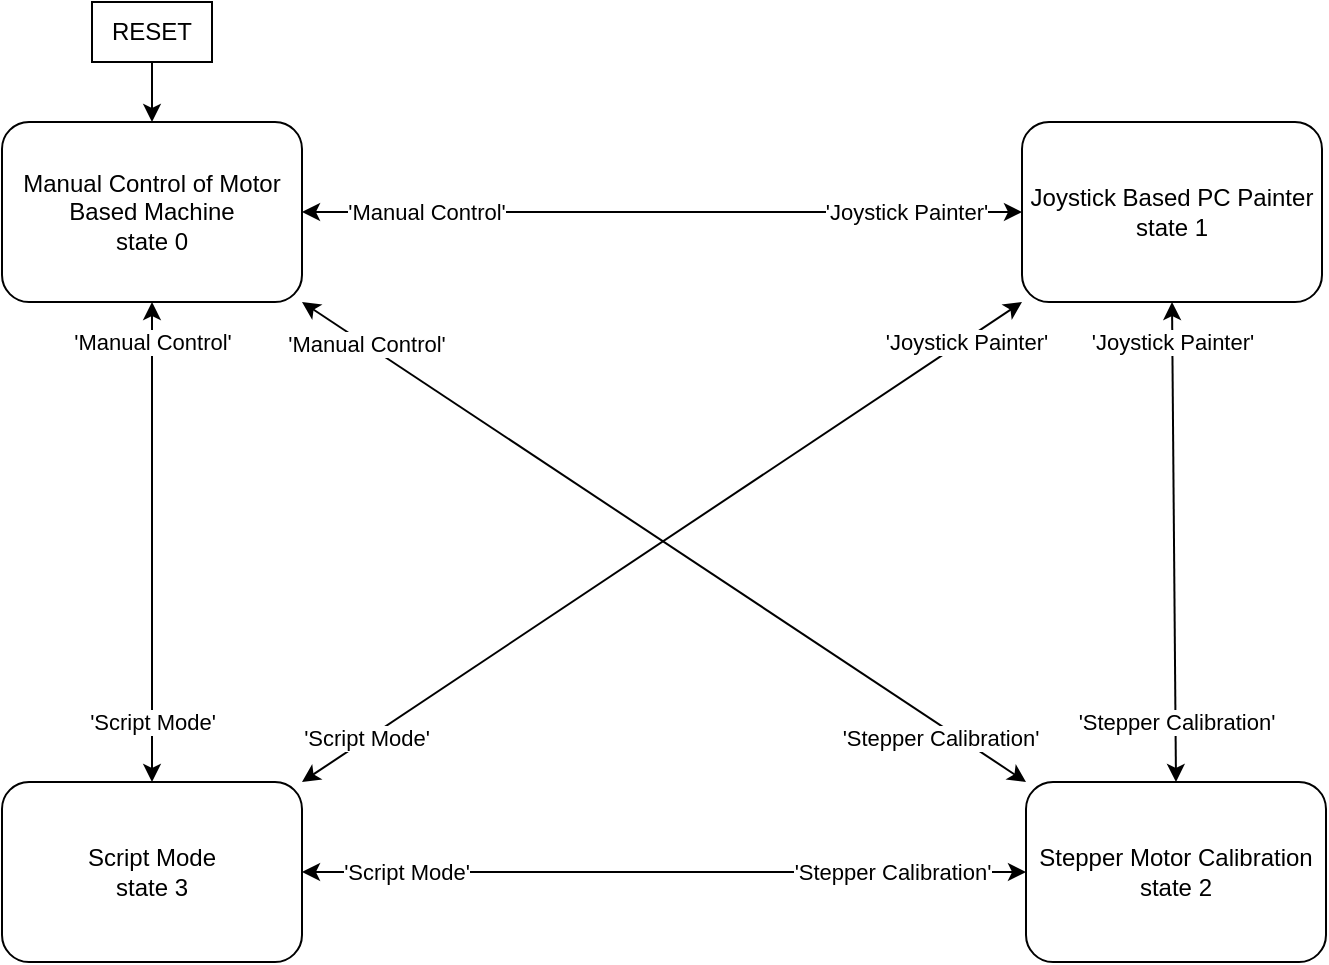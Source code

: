 <mxfile version="24.7.7" pages="3">
  <diagram name="General FSM" id="eh6xwYXdlgy1LYGolRj9">
    <mxGraphModel dx="1155" dy="624" grid="1" gridSize="10" guides="1" tooltips="1" connect="1" arrows="1" fold="1" page="1" pageScale="1" pageWidth="827" pageHeight="1169" background="none" math="0" shadow="0">
      <root>
        <mxCell id="0" />
        <mxCell id="1" parent="0" />
        <mxCell id="Lc3KypAjGT7oZhg8iTuu-1" value="&lt;div&gt;&lt;span style=&quot;background-color: initial;&quot;&gt;Manual Control of Motor Based Machine&lt;/span&gt;&lt;/div&gt;&lt;div&gt;state 0&lt;/div&gt;" style="rounded=1;whiteSpace=wrap;html=1;" parent="1" vertex="1">
          <mxGeometry x="108" y="100" width="150" height="90" as="geometry" />
        </mxCell>
        <mxCell id="Lc3KypAjGT7oZhg8iTuu-8" style="edgeStyle=orthogonalEdgeStyle;rounded=0;orthogonalLoop=1;jettySize=auto;html=1;entryX=0.5;entryY=0;entryDx=0;entryDy=0;" parent="1" source="Lc3KypAjGT7oZhg8iTuu-4" target="Lc3KypAjGT7oZhg8iTuu-1" edge="1">
          <mxGeometry relative="1" as="geometry" />
        </mxCell>
        <mxCell id="Lc3KypAjGT7oZhg8iTuu-4" value="RESET" style="rounded=0;whiteSpace=wrap;html=1;" parent="1" vertex="1">
          <mxGeometry x="153" y="40" width="60" height="30" as="geometry" />
        </mxCell>
        <mxCell id="Lc3KypAjGT7oZhg8iTuu-5" value="&lt;div&gt;Joystick Based PC Painter&lt;/div&gt;&lt;div&gt;state 1&lt;/div&gt;" style="rounded=1;whiteSpace=wrap;html=1;" parent="1" vertex="1">
          <mxGeometry x="618" y="100" width="150" height="90" as="geometry" />
        </mxCell>
        <mxCell id="Lc3KypAjGT7oZhg8iTuu-9" value="&lt;div&gt;Stepper Motor Calibration&lt;/div&gt;&lt;div&gt;state 2&lt;/div&gt;" style="rounded=1;whiteSpace=wrap;html=1;" parent="1" vertex="1">
          <mxGeometry x="620" y="430" width="150" height="90" as="geometry" />
        </mxCell>
        <mxCell id="Lc3KypAjGT7oZhg8iTuu-10" value="&lt;div&gt;Script Mode&lt;/div&gt;&lt;div&gt;state 3&lt;/div&gt;" style="rounded=1;whiteSpace=wrap;html=1;" parent="1" vertex="1">
          <mxGeometry x="108" y="430" width="150" height="90" as="geometry" />
        </mxCell>
        <mxCell id="4c53a6ffWKbErSLZDWIH-10" value="" style="endArrow=classic;startArrow=classic;html=1;rounded=0;entryX=0;entryY=0.5;entryDx=0;entryDy=0;exitX=1;exitY=0.5;exitDx=0;exitDy=0;" parent="1" source="Lc3KypAjGT7oZhg8iTuu-1" target="Lc3KypAjGT7oZhg8iTuu-5" edge="1">
          <mxGeometry width="50" height="50" relative="1" as="geometry">
            <mxPoint x="418" y="410" as="sourcePoint" />
            <mxPoint x="468" y="360" as="targetPoint" />
            <Array as="points" />
          </mxGeometry>
        </mxCell>
        <mxCell id="4c53a6ffWKbErSLZDWIH-11" value="&#39;Joystick Painter&#39;" style="edgeLabel;html=1;align=center;verticalAlign=middle;resizable=0;points=[];" parent="4c53a6ffWKbErSLZDWIH-10" vertex="1" connectable="0">
          <mxGeometry x="0.739" y="-5" relative="1" as="geometry">
            <mxPoint x="-11" y="-5" as="offset" />
          </mxGeometry>
        </mxCell>
        <mxCell id="4c53a6ffWKbErSLZDWIH-13" value="" style="endArrow=classic;startArrow=classic;html=1;rounded=0;entryX=0.5;entryY=1;entryDx=0;entryDy=0;exitX=0.5;exitY=0;exitDx=0;exitDy=0;" parent="1" source="Lc3KypAjGT7oZhg8iTuu-10" target="Lc3KypAjGT7oZhg8iTuu-1" edge="1">
          <mxGeometry width="50" height="50" relative="1" as="geometry">
            <mxPoint x="418" y="410" as="sourcePoint" />
            <mxPoint x="468" y="360" as="targetPoint" />
          </mxGeometry>
        </mxCell>
        <mxCell id="4c53a6ffWKbErSLZDWIH-21" value="" style="endArrow=classic;startArrow=classic;html=1;rounded=0;exitX=1;exitY=1;exitDx=0;exitDy=0;entryX=0;entryY=0;entryDx=0;entryDy=0;" parent="1" source="Lc3KypAjGT7oZhg8iTuu-1" target="Lc3KypAjGT7oZhg8iTuu-9" edge="1">
          <mxGeometry width="50" height="50" relative="1" as="geometry">
            <mxPoint x="658" y="490" as="sourcePoint" />
            <mxPoint x="708" y="440" as="targetPoint" />
            <Array as="points" />
          </mxGeometry>
        </mxCell>
        <mxCell id="4c53a6ffWKbErSLZDWIH-22" value="&#39;Manual Control&#39;" style="edgeLabel;html=1;align=center;verticalAlign=middle;resizable=0;points=[];" parent="4c53a6ffWKbErSLZDWIH-21" vertex="1" connectable="0">
          <mxGeometry x="-0.965" y="1" relative="1" as="geometry">
            <mxPoint x="25" y="17" as="offset" />
          </mxGeometry>
        </mxCell>
        <mxCell id="4c53a6ffWKbErSLZDWIH-26" value="" style="endArrow=classic;startArrow=classic;html=1;rounded=0;exitX=0.5;exitY=0;exitDx=0;exitDy=0;entryX=0.5;entryY=1;entryDx=0;entryDy=0;" parent="1" source="Lc3KypAjGT7oZhg8iTuu-9" target="Lc3KypAjGT7oZhg8iTuu-5" edge="1">
          <mxGeometry width="50" height="50" relative="1" as="geometry">
            <mxPoint x="658" y="310" as="sourcePoint" />
            <mxPoint x="708" y="260" as="targetPoint" />
          </mxGeometry>
        </mxCell>
        <mxCell id="4c53a6ffWKbErSLZDWIH-28" value="&#39;Stepper Calibration&#39;" style="edgeLabel;html=1;align=center;verticalAlign=middle;resizable=0;points=[];" parent="4c53a6ffWKbErSLZDWIH-26" vertex="1" connectable="0">
          <mxGeometry x="-0.675" relative="1" as="geometry">
            <mxPoint y="9" as="offset" />
          </mxGeometry>
        </mxCell>
        <mxCell id="TGDTkn9g64TOC4p8dSwg-1" value="" style="endArrow=classic;startArrow=classic;html=1;rounded=0;entryX=0;entryY=1;entryDx=0;entryDy=0;exitX=1;exitY=0;exitDx=0;exitDy=0;" edge="1" parent="1" source="Lc3KypAjGT7oZhg8iTuu-10" target="Lc3KypAjGT7oZhg8iTuu-5">
          <mxGeometry width="50" height="50" relative="1" as="geometry">
            <mxPoint x="408" y="260" as="sourcePoint" />
            <mxPoint x="458" y="210" as="targetPoint" />
          </mxGeometry>
        </mxCell>
        <mxCell id="TGDTkn9g64TOC4p8dSwg-3" value="&#39;Script Mode&#39;" style="edgeLabel;html=1;align=center;verticalAlign=middle;resizable=0;points=[];" vertex="1" connectable="0" parent="TGDTkn9g64TOC4p8dSwg-1">
          <mxGeometry x="-0.89" relative="1" as="geometry">
            <mxPoint x="12" y="-9" as="offset" />
          </mxGeometry>
        </mxCell>
        <mxCell id="TGDTkn9g64TOC4p8dSwg-4" value="" style="endArrow=classic;startArrow=classic;html=1;rounded=0;entryX=0;entryY=0.5;entryDx=0;entryDy=0;exitX=1;exitY=0.5;exitDx=0;exitDy=0;" edge="1" parent="1" source="Lc3KypAjGT7oZhg8iTuu-10" target="Lc3KypAjGT7oZhg8iTuu-9">
          <mxGeometry width="50" height="50" relative="1" as="geometry">
            <mxPoint x="260" y="470" as="sourcePoint" />
            <mxPoint x="620" y="230" as="targetPoint" />
          </mxGeometry>
        </mxCell>
        <mxCell id="ILGWzZc9x5O1XlRy8z7M-1" value="&#39;Manual Control&#39;" style="edgeLabel;html=1;align=center;verticalAlign=middle;resizable=0;points=[];" vertex="1" connectable="0" parent="1">
          <mxGeometry x="320.004" y="145.001" as="geometry" />
        </mxCell>
        <mxCell id="ILGWzZc9x5O1XlRy8z7M-2" value="&#39;Manual Control&#39;" style="edgeLabel;html=1;align=center;verticalAlign=middle;resizable=0;points=[];" vertex="1" connectable="0" parent="1">
          <mxGeometry x="183.004" y="210.001" as="geometry" />
        </mxCell>
        <mxCell id="ILGWzZc9x5O1XlRy8z7M-3" value="&#39;Joystick Painter&#39;" style="edgeLabel;html=1;align=center;verticalAlign=middle;resizable=0;points=[];" vertex="1" connectable="0" parent="1">
          <mxGeometry x="590.003" y="210" as="geometry" />
        </mxCell>
        <mxCell id="ILGWzZc9x5O1XlRy8z7M-4" value="&#39;Joystick Painter&#39;" style="edgeLabel;html=1;align=center;verticalAlign=middle;resizable=0;points=[];" vertex="1" connectable="0" parent="1">
          <mxGeometry x="693.003" y="210" as="geometry" />
        </mxCell>
        <mxCell id="ILGWzZc9x5O1XlRy8z7M-5" value="&#39;Stepper Calibration&#39;" style="edgeLabel;html=1;align=center;verticalAlign=middle;resizable=0;points=[];" vertex="1" connectable="0" parent="1">
          <mxGeometry x="577.004" y="407.835" as="geometry" />
        </mxCell>
        <mxCell id="ILGWzZc9x5O1XlRy8z7M-6" value="&#39;Stepper Calibration&#39;" style="edgeLabel;html=1;align=center;verticalAlign=middle;resizable=0;points=[];" vertex="1" connectable="0" parent="1">
          <mxGeometry x="553.004" y="475.005" as="geometry" />
        </mxCell>
        <mxCell id="ILGWzZc9x5O1XlRy8z7M-7" value="&#39;Script Mode&#39;" style="edgeLabel;html=1;align=center;verticalAlign=middle;resizable=0;points=[];" vertex="1" connectable="0" parent="1">
          <mxGeometry x="309.998" y="475.005" as="geometry" />
        </mxCell>
        <mxCell id="ILGWzZc9x5O1XlRy8z7M-8" value="&#39;Script Mode&#39;" style="edgeLabel;html=1;align=center;verticalAlign=middle;resizable=0;points=[];" vertex="1" connectable="0" parent="1">
          <mxGeometry x="182.998" y="400.005" as="geometry" />
        </mxCell>
      </root>
    </mxGraphModel>
  </diagram>
  <diagram id="stWiFAhufDjgCwreHzaE" name="Calibrate">
    <mxGraphModel dx="1386" dy="749" grid="1" gridSize="10" guides="1" tooltips="1" connect="1" arrows="1" fold="1" page="1" pageScale="1" pageWidth="827" pageHeight="1169" background="none" math="0" shadow="0">
      <root>
        <mxCell id="0" />
        <mxCell id="1" parent="0" />
        <mxCell id="urumBsoZdbiTibzcdWHN-1" value="" style="rounded=1;whiteSpace=wrap;html=1;dashed=1;dashPattern=12 12;" vertex="1" parent="1">
          <mxGeometry x="120" y="130" width="660" height="290" as="geometry" />
        </mxCell>
        <mxCell id="urumBsoZdbiTibzcdWHN-5" value="&lt;div&gt;Stop Calibration&lt;/div&gt;&lt;div&gt;update and print &#39;counter&#39; and &#39;phi&#39;&lt;/div&gt;" style="rounded=1;whiteSpace=wrap;html=1;" vertex="1" parent="1">
          <mxGeometry x="580" y="160" width="150" height="90" as="geometry" />
        </mxCell>
        <mxCell id="urumBsoZdbiTibzcdWHN-6" value="Sleep" style="rounded=1;whiteSpace=wrap;html=1;" vertex="1" parent="1">
          <mxGeometry x="375" y="310" width="150" height="90" as="geometry" />
        </mxCell>
        <mxCell id="urumBsoZdbiTibzcdWHN-7" value="State 2 - Stepper Motor Calibration" style="text;html=1;align=center;verticalAlign=middle;resizable=0;points=[];autosize=1;strokeColor=none;fillColor=none;fontSize=17;" vertex="1" parent="1">
          <mxGeometry x="136" y="100" width="290" height="30" as="geometry" />
        </mxCell>
        <mxCell id="urumBsoZdbiTibzcdWHN-14" value="" style="shape=flexArrow;endArrow=classic;html=1;rounded=0;" edge="1" parent="1">
          <mxGeometry width="50" height="50" relative="1" as="geometry">
            <mxPoint x="435" y="401" as="sourcePoint" />
            <mxPoint x="435.5" y="471" as="targetPoint" />
          </mxGeometry>
        </mxCell>
        <mxCell id="urumBsoZdbiTibzcdWHN-15" value="Other states" style="rounded=0;whiteSpace=wrap;html=1;" vertex="1" parent="1">
          <mxGeometry x="397" y="477" width="120" height="60" as="geometry" />
        </mxCell>
        <mxCell id="urumBsoZdbiTibzcdWHN-16" value="" style="endArrow=classic;html=1;rounded=0;exitX=0.75;exitY=0;exitDx=0;exitDy=0;entryX=0.75;entryY=1;entryDx=0;entryDy=0;" edge="1" parent="1" source="urumBsoZdbiTibzcdWHN-15" target="urumBsoZdbiTibzcdWHN-6">
          <mxGeometry width="50" height="50" relative="1" as="geometry">
            <mxPoint x="384" y="320" as="sourcePoint" />
            <mxPoint x="451.5" y="240" as="targetPoint" />
          </mxGeometry>
        </mxCell>
        <mxCell id="urumBsoZdbiTibzcdWHN-17" value="&#39;Stepper Calibration&#39;" style="edgeLabel;html=1;align=center;verticalAlign=middle;resizable=0;points=[];fontSize=13;" vertex="1" connectable="0" parent="urumBsoZdbiTibzcdWHN-16">
          <mxGeometry x="0.289" relative="1" as="geometry">
            <mxPoint x="15" y="3" as="offset" />
          </mxGeometry>
        </mxCell>
        <mxCell id="zsLKbGdZ_dkw07I08UDG-1" value="&lt;div&gt;Start Calibration&lt;/div&gt;" style="rounded=1;whiteSpace=wrap;html=1;" vertex="1" parent="1">
          <mxGeometry x="170" y="160" width="150" height="90" as="geometry" />
        </mxCell>
        <mxCell id="zsLKbGdZ_dkw07I08UDG-3" value="" style="endArrow=classic;html=1;rounded=0;exitX=0;exitY=0.5;exitDx=0;exitDy=0;entryX=0.5;entryY=1;entryDx=0;entryDy=0;" edge="1" parent="1" source="urumBsoZdbiTibzcdWHN-6" target="zsLKbGdZ_dkw07I08UDG-1">
          <mxGeometry width="50" height="50" relative="1" as="geometry">
            <mxPoint x="220" y="340" as="sourcePoint" />
            <mxPoint x="270" y="290" as="targetPoint" />
            <Array as="points">
              <mxPoint x="245" y="355" />
            </Array>
          </mxGeometry>
        </mxCell>
        <mxCell id="zsLKbGdZ_dkw07I08UDG-4" value="&#39;Start Rotation&#39; / Joystick PB" style="edgeLabel;html=1;align=center;verticalAlign=middle;resizable=0;points=[];fontSize=12;" vertex="1" connectable="0" parent="zsLKbGdZ_dkw07I08UDG-3">
          <mxGeometry x="0.787" relative="1" as="geometry">
            <mxPoint as="offset" />
          </mxGeometry>
        </mxCell>
        <mxCell id="zsLKbGdZ_dkw07I08UDG-5" value="" style="endArrow=classic;html=1;rounded=0;exitX=1;exitY=0.5;exitDx=0;exitDy=0;entryX=0;entryY=0.5;entryDx=0;entryDy=0;" edge="1" parent="1" source="zsLKbGdZ_dkw07I08UDG-1" target="urumBsoZdbiTibzcdWHN-5">
          <mxGeometry width="50" height="50" relative="1" as="geometry">
            <mxPoint x="340" y="210" as="sourcePoint" />
            <mxPoint x="390" y="160" as="targetPoint" />
          </mxGeometry>
        </mxCell>
        <mxCell id="zsLKbGdZ_dkw07I08UDG-7" value="&#39;Stop Rotation&#39; / Joystick PB" style="edgeLabel;html=1;align=center;verticalAlign=middle;resizable=0;points=[];fontSize=12;" vertex="1" connectable="0" parent="1">
          <mxGeometry x="484" y="205" as="geometry" />
        </mxCell>
        <mxCell id="zsLKbGdZ_dkw07I08UDG-8" value="" style="endArrow=classic;html=1;rounded=0;exitX=0.5;exitY=1;exitDx=0;exitDy=0;entryX=1;entryY=0.5;entryDx=0;entryDy=0;" edge="1" parent="1" source="urumBsoZdbiTibzcdWHN-5" target="urumBsoZdbiTibzcdWHN-6">
          <mxGeometry width="50" height="50" relative="1" as="geometry">
            <mxPoint x="610" y="330" as="sourcePoint" />
            <mxPoint x="660" y="280" as="targetPoint" />
            <Array as="points">
              <mxPoint x="655" y="355" />
            </Array>
          </mxGeometry>
        </mxCell>
        <mxCell id="zsLKbGdZ_dkw07I08UDG-9" value="Updating and printing&lt;div style=&quot;font-size: 12px;&quot;&gt;finished&lt;/div&gt;" style="edgeLabel;html=1;align=center;verticalAlign=middle;resizable=0;points=[];fontSize=12;" vertex="1" connectable="0" parent="zsLKbGdZ_dkw07I08UDG-8">
          <mxGeometry x="-0.575" y="-1" relative="1" as="geometry">
            <mxPoint x="1" y="-10" as="offset" />
          </mxGeometry>
        </mxCell>
      </root>
    </mxGraphModel>
  </diagram>
  <diagram id="M8Ohaiqmsgl1GThVjMlP" name="Manual Control">
    <mxGraphModel dx="1386" dy="749" grid="1" gridSize="10" guides="1" tooltips="1" connect="1" arrows="1" fold="1" page="1" pageScale="1" pageWidth="827" pageHeight="1169" math="0" shadow="0">
      <root>
        <mxCell id="0" />
        <mxCell id="1" parent="0" />
        <mxCell id="msdcC0n5WlLofMKaHQe7-25" value="" style="rounded=1;whiteSpace=wrap;html=1;dashed=1;dashPattern=12 12;" vertex="1" parent="1">
          <mxGeometry x="40" y="140" width="760" height="150" as="geometry" />
        </mxCell>
        <mxCell id="msdcC0n5WlLofMKaHQe7-1" value="&lt;div&gt;Sleep Mode&lt;/div&gt;" style="rounded=1;whiteSpace=wrap;html=1;" vertex="1" parent="1">
          <mxGeometry x="345" y="180" width="150" height="90" as="geometry" />
        </mxCell>
        <mxCell id="msdcC0n5WlLofMKaHQe7-2" style="edgeStyle=orthogonalEdgeStyle;rounded=0;orthogonalLoop=1;jettySize=auto;html=1;entryX=0.5;entryY=0;entryDx=0;entryDy=0;" edge="1" parent="1" source="msdcC0n5WlLofMKaHQe7-3" target="msdcC0n5WlLofMKaHQe7-1">
          <mxGeometry relative="1" as="geometry" />
        </mxCell>
        <mxCell id="msdcC0n5WlLofMKaHQe7-3" value="RESET" style="rounded=0;whiteSpace=wrap;html=1;" vertex="1" parent="1">
          <mxGeometry x="390" y="70" width="60" height="30" as="geometry" />
        </mxCell>
        <mxCell id="msdcC0n5WlLofMKaHQe7-4" value="&lt;div&gt;Rotate&lt;/div&gt;" style="rounded=1;whiteSpace=wrap;html=1;" vertex="1" parent="1">
          <mxGeometry x="627" y="180" width="150" height="90" as="geometry" />
        </mxCell>
        <mxCell id="msdcC0n5WlLofMKaHQe7-6" value="&lt;div&gt;JoyStick Control&lt;/div&gt;" style="rounded=1;whiteSpace=wrap;html=1;" vertex="1" parent="1">
          <mxGeometry x="60" y="180" width="150" height="90" as="geometry" />
        </mxCell>
        <mxCell id="msdcC0n5WlLofMKaHQe7-26" value="State 0 - Manual Control" style="text;html=1;align=center;verticalAlign=middle;resizable=0;points=[];autosize=1;strokeColor=none;fillColor=none;fontSize=17;" vertex="1" parent="1">
          <mxGeometry x="50" y="110" width="210" height="30" as="geometry" />
        </mxCell>
        <mxCell id="msdcC0n5WlLofMKaHQe7-29" value="" style="endArrow=classic;startArrow=classic;html=1;rounded=0;entryX=0;entryY=0.5;entryDx=0;entryDy=0;exitX=1;exitY=0.5;exitDx=0;exitDy=0;" edge="1" parent="1" source="msdcC0n5WlLofMKaHQe7-1" target="msdcC0n5WlLofMKaHQe7-4">
          <mxGeometry width="50" height="50" relative="1" as="geometry">
            <mxPoint x="230" y="220" as="sourcePoint" />
            <mxPoint x="199.32" y="380" as="targetPoint" />
          </mxGeometry>
        </mxCell>
        <mxCell id="msdcC0n5WlLofMKaHQe7-30" value="&#39;Rotate&#39;" style="edgeLabel;html=1;align=center;verticalAlign=middle;resizable=0;points=[];" vertex="1" connectable="0" parent="msdcC0n5WlLofMKaHQe7-29">
          <mxGeometry x="0.617" relative="1" as="geometry">
            <mxPoint x="-3" as="offset" />
          </mxGeometry>
        </mxCell>
        <mxCell id="msdcC0n5WlLofMKaHQe7-31" value="&#39;Stop&#39;" style="edgeLabel;html=1;align=center;verticalAlign=middle;resizable=0;points=[];" vertex="1" connectable="0" parent="msdcC0n5WlLofMKaHQe7-29">
          <mxGeometry x="-0.844" relative="1" as="geometry">
            <mxPoint x="21" as="offset" />
          </mxGeometry>
        </mxCell>
        <mxCell id="msdcC0n5WlLofMKaHQe7-32" value="" style="endArrow=classic;startArrow=classic;html=1;rounded=0;entryX=1;entryY=0.5;entryDx=0;entryDy=0;exitX=0;exitY=0.5;exitDx=0;exitDy=0;" edge="1" parent="1" source="msdcC0n5WlLofMKaHQe7-1" target="msdcC0n5WlLofMKaHQe7-6">
          <mxGeometry width="50" height="50" relative="1" as="geometry">
            <mxPoint x="220" y="330" as="sourcePoint" />
            <mxPoint x="270" y="280" as="targetPoint" />
          </mxGeometry>
        </mxCell>
        <mxCell id="msdcC0n5WlLofMKaHQe7-33" value="&#39;JoyStick&lt;div&gt;Control&#39;&lt;/div&gt;" style="edgeLabel;html=1;align=center;verticalAlign=middle;resizable=0;points=[];" vertex="1" connectable="0" parent="msdcC0n5WlLofMKaHQe7-32">
          <mxGeometry x="0.6" y="1" relative="1" as="geometry">
            <mxPoint x="8" y="-1" as="offset" />
          </mxGeometry>
        </mxCell>
        <mxCell id="msdcC0n5WlLofMKaHQe7-34" value="&#39;Stop&#39;" style="edgeLabel;html=1;align=center;verticalAlign=middle;resizable=0;points=[];" vertex="1" connectable="0" parent="msdcC0n5WlLofMKaHQe7-32">
          <mxGeometry x="-0.526" y="1" relative="1" as="geometry">
            <mxPoint y="-2" as="offset" />
          </mxGeometry>
        </mxCell>
        <mxCell id="msdcC0n5WlLofMKaHQe7-35" value="" style="shape=flexArrow;endArrow=classic;html=1;rounded=0;" edge="1" parent="1">
          <mxGeometry width="50" height="50" relative="1" as="geometry">
            <mxPoint x="419.5" y="270" as="sourcePoint" />
            <mxPoint x="420" y="340" as="targetPoint" />
          </mxGeometry>
        </mxCell>
        <mxCell id="msdcC0n5WlLofMKaHQe7-36" value="Other states" style="rounded=0;whiteSpace=wrap;html=1;" vertex="1" parent="1">
          <mxGeometry x="367" y="346" width="120" height="60" as="geometry" />
        </mxCell>
        <mxCell id="msdcC0n5WlLofMKaHQe7-37" value="" style="endArrow=classic;html=1;rounded=0;exitX=0.75;exitY=0;exitDx=0;exitDy=0;entryX=0.75;entryY=1;entryDx=0;entryDy=0;" edge="1" parent="1" source="msdcC0n5WlLofMKaHQe7-36" target="msdcC0n5WlLofMKaHQe7-1">
          <mxGeometry width="50" height="50" relative="1" as="geometry">
            <mxPoint x="390" y="350" as="sourcePoint" />
            <mxPoint x="440" y="300" as="targetPoint" />
          </mxGeometry>
        </mxCell>
        <mxCell id="msdcC0n5WlLofMKaHQe7-38" value="&#39;Manual Control&#39;" style="edgeLabel;html=1;align=center;verticalAlign=middle;resizable=0;points=[];" vertex="1" connectable="0" parent="msdcC0n5WlLofMKaHQe7-37">
          <mxGeometry x="0.289" relative="1" as="geometry">
            <mxPoint x="15" y="3" as="offset" />
          </mxGeometry>
        </mxCell>
      </root>
    </mxGraphModel>
  </diagram>
</mxfile>
